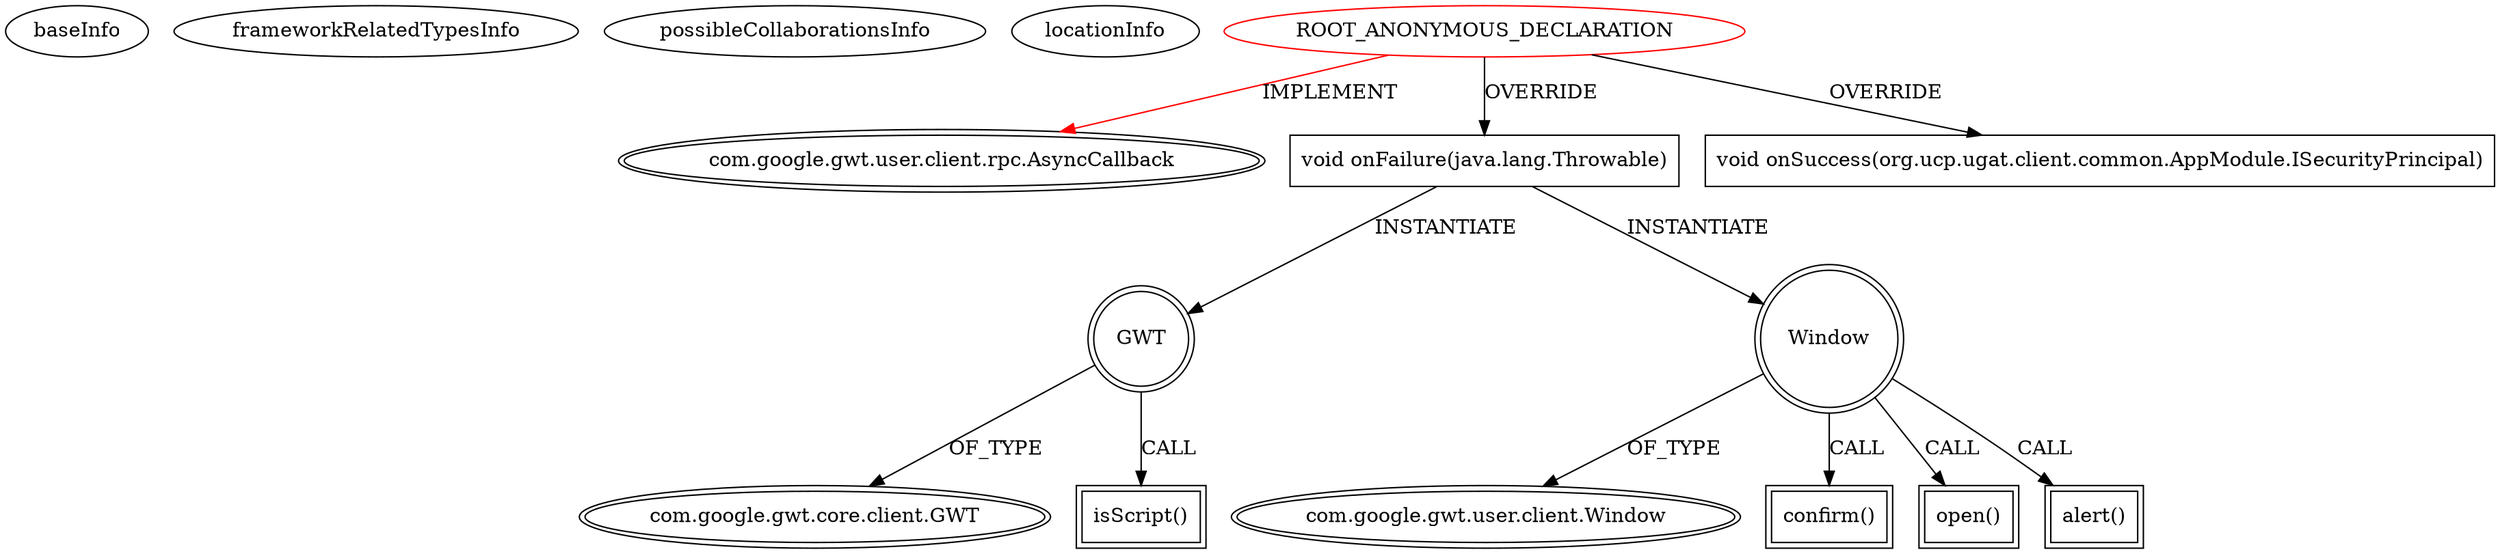 digraph {
baseInfo[graphId=3047,category="extension_graph",isAnonymous=true,possibleRelation=false]
frameworkRelatedTypesInfo[0="com.google.gwt.user.client.rpc.AsyncCallback"]
possibleCollaborationsInfo[]
locationInfo[projectName="hmiguellima-ugat",filePath="/hmiguellima-ugat/ugat-master/src/org/ucp/ugat/client/common/AppModule.java",contextSignature="void validaLogin()",graphId="3047"]
0[label="ROOT_ANONYMOUS_DECLARATION",vertexType="ROOT_ANONYMOUS_DECLARATION",isFrameworkType=false,color=red]
1[label="com.google.gwt.user.client.rpc.AsyncCallback",vertexType="FRAMEWORK_INTERFACE_TYPE",isFrameworkType=true,peripheries=2]
2[label="void onFailure(java.lang.Throwable)",vertexType="OVERRIDING_METHOD_DECLARATION",isFrameworkType=false,shape=box]
3[label="GWT",vertexType="VARIABLE_EXPRESION",isFrameworkType=true,peripheries=2,shape=circle]
5[label="com.google.gwt.core.client.GWT",vertexType="FRAMEWORK_CLASS_TYPE",isFrameworkType=true,peripheries=2]
4[label="isScript()",vertexType="INSIDE_CALL",isFrameworkType=true,peripheries=2,shape=box]
6[label="Window",vertexType="VARIABLE_EXPRESION",isFrameworkType=true,peripheries=2,shape=circle]
8[label="com.google.gwt.user.client.Window",vertexType="FRAMEWORK_CLASS_TYPE",isFrameworkType=true,peripheries=2]
7[label="confirm()",vertexType="INSIDE_CALL",isFrameworkType=true,peripheries=2,shape=box]
10[label="open()",vertexType="INSIDE_CALL",isFrameworkType=true,peripheries=2,shape=box]
12[label="alert()",vertexType="INSIDE_CALL",isFrameworkType=true,peripheries=2,shape=box]
13[label="void onSuccess(org.ucp.ugat.client.common.AppModule.ISecurityPrincipal)",vertexType="OVERRIDING_METHOD_DECLARATION",isFrameworkType=false,shape=box]
0->1[label="IMPLEMENT",color=red]
0->2[label="OVERRIDE"]
2->3[label="INSTANTIATE"]
3->5[label="OF_TYPE"]
3->4[label="CALL"]
2->6[label="INSTANTIATE"]
6->8[label="OF_TYPE"]
6->7[label="CALL"]
6->10[label="CALL"]
6->12[label="CALL"]
0->13[label="OVERRIDE"]
}
